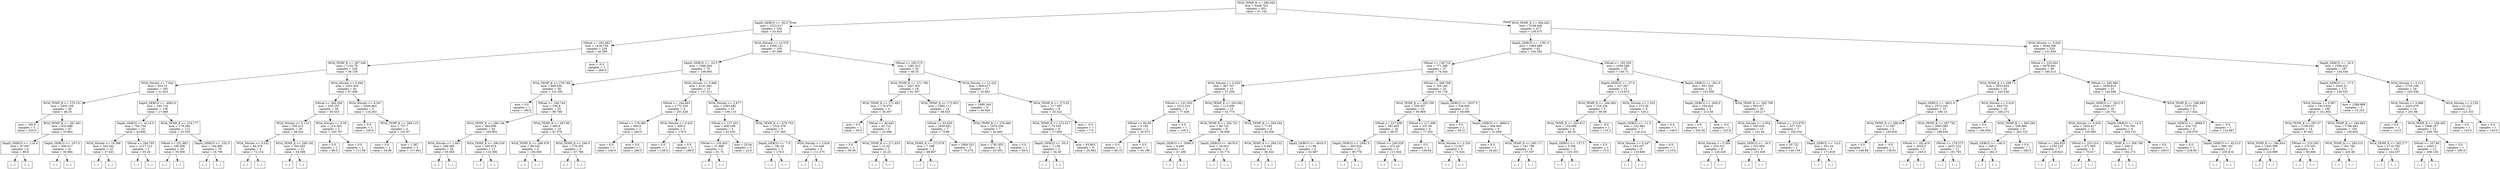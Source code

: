 digraph Tree {
node [shape=box] ;
0 [label="WOA_TEMP_K <= 290.644\nmse = 4448.743\nsamples = 651\nvalue = 97.145"] ;
1 [label="Depth_GEBCO <= -82.0\nmse = 2223.317\nsamples = 334\nvalue = 55.935"] ;
0 -> 1 [labeldistance=2.5, labelangle=45, headlabel="True"] ;
2 [label="SWrad <= 292.482\nmse = 1418.759\nsamples = 229\nvalue = 40.399"] ;
1 -> 2 ;
3 [label="WOA_TEMP_K <= 287.548\nmse = 1152.78\nsamples = 228\nvalue = 39.159"] ;
2 -> 3 ;
4 [label="WOA_Nitrate <= 7.642\nmse = 933.75\nsamples = 185\nvalue = 31.923"] ;
3 -> 4 ;
5 [label="WOA_TEMP_K <= 279.131\nmse = 2403.109\nsamples = 49\nvalue = 46.35"] ;
4 -> 5 ;
6 [label="mse = 100.0\nsamples = 2\nvalue = 220.0"] ;
5 -> 6 ;
7 [label="WOA_TEMP_K <= 281.491\nmse = 632.868\nsamples = 47\nvalue = 35.983"] ;
5 -> 7 ;
8 [label="Depth_GEBCO <= -116.0\nmse = 97.697\nsamples = 6\nvalue = 86.8"] ;
7 -> 8 ;
9 [label="(...)"] ;
8 -> 9 ;
16 [label="(...)"] ;
8 -> 16 ;
19 [label="Depth_GEBCO <= -107.0\nmse = 406.517\nsamples = 41\nvalue = 30.984"] ;
7 -> 19 ;
20 [label="(...)"] ;
19 -> 20 ;
73 [label="(...)"] ;
19 -> 73 ;
74 [label="Depth_GEBCO <= -4063.0\nmse = 345.716\nsamples = 136\nvalue = 27.068"] ;
4 -> 74 ;
75 [label="Depth_GEBCO <= -4114.0\nmse = 792.754\nsamples = 24\nvalue = 43.692"] ;
74 -> 75 ;
76 [label="WOA_Nitrate <= 18.396\nmse = 343.542\nsamples = 22\nvalue = 37.441"] ;
75 -> 76 ;
77 [label="(...)"] ;
76 -> 77 ;
86 [label="(...)"] ;
76 -> 86 ;
119 [label="SWrad <= 204.765\nmse = 1517.123\nsamples = 2\nvalue = 95.26"] ;
75 -> 119 ;
120 [label="(...)"] ;
119 -> 120 ;
121 [label="(...)"] ;
119 -> 121 ;
122 [label="WOA_TEMP_K <= 274.177\nmse = 179.395\nsamples = 112\nvalue = 23.533"] ;
74 -> 122 ;
123 [label="SWrad <= 251.882\nmse = 169.598\nsamples = 34\nvalue = 35.308"] ;
122 -> 123 ;
124 [label="(...)"] ;
123 -> 124 ;
169 [label="(...)"] ;
123 -> 169 ;
182 [label="Depth_GEBCO <= -102.5\nmse = 104.895\nsamples = 78\nvalue = 18.785"] ;
122 -> 182 ;
183 [label="(...)"] ;
182 -> 183 ;
286 [label="(...)"] ;
182 -> 286 ;
293 [label="WOA_Nitrate <= 5.949\nmse = 1002.404\nsamples = 43\nvalue = 67.499"] ;
3 -> 293 ;
294 [label="SWrad <= 260.558\nmse = 430.253\nsamples = 38\nvalue = 60.533"] ;
293 -> 294 ;
295 [label="WOA_Nitrate <= 0.114\nmse = 356.315\nsamples = 36\nvalue = 58.524"] ;
294 -> 295 ;
296 [label="WOA_Nitrate <= 0.032\nmse = 94.576\nsamples = 5\nvalue = 72.114"] ;
295 -> 296 ;
297 [label="(...)"] ;
296 -> 297 ;
298 [label="(...)"] ;
296 -> 298 ;
303 [label="WOA_TEMP_K <= 289.192\nmse = 362.655\nsamples = 31\nvalue = 54.388"] ;
295 -> 303 ;
304 [label="(...)"] ;
303 -> 304 ;
321 [label="(...)"] ;
303 -> 321 ;
354 [label="WOA_Nitrate <= 0.59\nmse = 214.383\nsamples = 2\nvalue = 100.707"] ;
294 -> 354 ;
355 [label="mse = 0.0\nsamples = 1\nvalue = 80.0"] ;
354 -> 355 ;
356 [label="mse = 0.0\nsamples = 1\nvalue = 111.06"] ;
354 -> 356 ;
357 [label="WOA_Nitrate <= 6.347\nmse = 2289.864\nsamples = 5\nvalue = 116.263"] ;
293 -> 357 ;
358 [label="mse = 0.0\nsamples = 1\nvalue = 230.6"] ;
357 -> 358 ;
359 [label="WOA_TEMP_K <= 289.119\nmse = 737.7\nsamples = 4\nvalue = 101.97"] ;
357 -> 359 ;
360 [label="mse = 0.0\nsamples = 1\nvalue = 54.96"] ;
359 -> 360 ;
361 [label="mse = 1.387\nsamples = 3\nvalue = 117.641"] ;
359 -> 361 ;
362 [label="mse = -0.0\nsamples = 1\nvalue = 260.0"] ;
2 -> 362 ;
363 [label="WOA_Nitrate <= 10.576\nmse = 2360.121\nsamples = 105\nvalue = 87.906"] ;
1 -> 363 ;
364 [label="Depth_GEBCO <= -22.5\nmse = 1588.293\nsamples = 70\nvalue = 108.905"] ;
363 -> 364 ;
365 [label="WOA_TEMP_K <= 278.769\nmse = 668.026\nsamples = 56\nvalue = 101.591"] ;
364 -> 365 ;
366 [label="mse = 0.0\nsamples = 1\nvalue = 180.0"] ;
365 -> 366 ;
367 [label="SWrad <= 184.744\nmse = 538.8\nsamples = 55\nvalue = 99.788"] ;
365 -> 367 ;
368 [label="WOA_TEMP_K <= 288.146\nmse = 464.809\nsamples = 45\nvalue = 103.892"] ;
367 -> 368 ;
369 [label="WOA_Nitrate <= 1.061\nmse = 268.485\nsamples = 34\nvalue = 95.583"] ;
368 -> 369 ;
370 [label="(...)"] ;
369 -> 370 ;
371 [label="(...)"] ;
369 -> 371 ;
414 [label="WOA_TEMP_K <= 290.534\nmse = 405.914\nsamples = 11\nvalue = 122.396"] ;
368 -> 414 ;
415 [label="(...)"] ;
414 -> 415 ;
430 [label="(...)"] ;
414 -> 430 ;
431 [label="WOA_TEMP_K <= 287.99\nmse = 460.8\nsamples = 10\nvalue = 81.578"] ;
367 -> 431 ;
432 [label="WOA_TEMP_K <= 286.478\nmse = 89.542\nsamples = 4\nvalue = 104.565"] ;
431 -> 432 ;
433 [label="(...)"] ;
432 -> 433 ;
438 [label="(...)"] ;
432 -> 438 ;
439 [label="WOA_TEMP_K <= 290.0\nmse = 176.303\nsamples = 6\nvalue = 67.786"] ;
431 -> 439 ;
440 [label="(...)"] ;
439 -> 440 ;
445 [label="(...)"] ;
439 -> 445 ;
450 [label="WOA_Nitrate <= 0.986\nmse = 4141.081\nsamples = 14\nvalue = 137.211"] ;
364 -> 450 ;
451 [label="SWrad <= 184.883\nmse = 1772.245\nsamples = 4\nvalue = 201.429"] ;
450 -> 451 ;
452 [label="SWrad <= 178.386\nmse = 400.0\nsamples = 2\nvalue = 260.0"] ;
451 -> 452 ;
453 [label="mse = 0.0\nsamples = 1\nvalue = 240.0"] ;
452 -> 453 ;
454 [label="mse = 0.0\nsamples = 1\nvalue = 280.0"] ;
452 -> 454 ;
455 [label="WOA_Nitrate <= 0.432\nmse = 400.0\nsamples = 2\nvalue = 178.0"] ;
451 -> 455 ;
456 [label="mse = 0.0\nsamples = 1\nvalue = 138.0"] ;
455 -> 456 ;
457 [label="mse = 0.0\nsamples = 1\nvalue = 188.0"] ;
455 -> 457 ;
458 [label="WOA_Nitrate <= 2.877\nmse = 2583.882\nsamples = 10\nvalue = 109.115"] ;
450 -> 458 ;
459 [label="SWrad <= 137.291\nmse = 806.299\nsamples = 4\nvalue = 62.033"] ;
458 -> 459 ;
460 [label="SWrad <= 105.403\nmse = 31.688\nsamples = 2\nvalue = 81.75"] ;
459 -> 460 ;
461 [label="(...)"] ;
460 -> 461 ;
462 [label="(...)"] ;
460 -> 462 ;
463 [label="mse = 23.04\nsamples = 2\nvalue = 22.6"] ;
459 -> 463 ;
464 [label="WOA_TEMP_K <= 279.753\nmse = 1522.376\nsamples = 6\nvalue = 137.365"] ;
458 -> 464 ;
465 [label="Depth_GEBCO <= -7.0\nmse = 182.25\nsamples = 2\nvalue = 176.5"] ;
464 -> 465 ;
466 [label="(...)"] ;
465 -> 466 ;
467 [label="(...)"] ;
465 -> 467 ;
468 [label="WOA_Nitrate <= 3.634\nmse = 714.048\nsamples = 4\nvalue = 111.275"] ;
464 -> 468 ;
469 [label="(...)"] ;
468 -> 469 ;
470 [label="(...)"] ;
468 -> 470 ;
475 [label="SWrad <= 195.273\nmse = 1481.012\nsamples = 35\nvalue = 49.35"] ;
363 -> 475 ;
476 [label="WOA_TEMP_K <= 271.706\nmse = 1627.831\nsamples = 18\nvalue = 61.597"] ;
475 -> 476 ;
477 [label="WOA_TEMP_K <= 271.402\nmse = 176.079\nsamples = 4\nvalue = 30.397"] ;
476 -> 477 ;
478 [label="mse = 0.0\nsamples = 1\nvalue = 56.9"] ;
477 -> 478 ;
479 [label="SWrad <= 49.645\nmse = 42.712\nsamples = 3\nvalue = 25.096"] ;
477 -> 479 ;
480 [label="mse = 0.0\nsamples = 1\nvalue = 36.56"] ;
479 -> 480 ;
481 [label="WOA_TEMP_K <= 271.635\nmse = 12.32\nsamples = 2\nvalue = 22.23"] ;
479 -> 481 ;
482 [label="(...)"] ;
481 -> 482 ;
483 [label="(...)"] ;
481 -> 483 ;
484 [label="WOA_TEMP_K <= 272.853\nmse = 1685.111\nsamples = 14\nvalue = 68.053"] ;
476 -> 484 ;
485 [label="SWrad <= 63.625\nmse = 1630.601\nsamples = 7\nvalue = 73.89"] ;
484 -> 485 ;
486 [label="WOA_TEMP_K <= 272.078\nmse = 7.398\nsamples = 2\nvalue = 68.807"] ;
485 -> 486 ;
487 [label="(...)"] ;
486 -> 487 ;
488 [label="(...)"] ;
486 -> 488 ;
489 [label="mse = 2064.323\nsamples = 5\nvalue = 75.276"] ;
485 -> 489 ;
490 [label="WOA_TEMP_K <= 276.866\nmse = 1674.504\nsamples = 7\nvalue = 62.605"] ;
484 -> 490 ;
491 [label="mse = 1781.952\nsamples = 6\nvalue = 63.505"] ;
490 -> 491 ;
492 [label="mse = 0.0\nsamples = 1\nvalue = 50.0"] ;
490 -> 492 ;
493 [label="WOA_Nitrate <= 13.422\nmse = 809.617\nsamples = 17\nvalue = 32.863"] ;
475 -> 493 ;
494 [label="mse = 1680.344\nsamples = 8\nvalue = 44.928"] ;
493 -> 494 ;
495 [label="WOA_TEMP_K <= 273.52\nmse = 117.567\nsamples = 9\nvalue = 25.322"] ;
493 -> 495 ;
496 [label="WOA_TEMP_K <= 272.417\nmse = 79.555\nsamples = 8\nvalue = 27.939"] ;
495 -> 496 ;
497 [label="Depth_GEBCO <= -50.5\nmse = 7.159\nsamples = 2\nvalue = 34.28"] ;
496 -> 497 ;
498 [label="(...)"] ;
497 -> 498 ;
499 [label="(...)"] ;
497 -> 499 ;
500 [label="mse = 83.803\nsamples = 6\nvalue = 26.882"] ;
496 -> 500 ;
501 [label="mse = -0.0\nsamples = 1\nvalue = 7.0"] ;
495 -> 501 ;
502 [label="WOA_TEMP_K <= 294.442\nmse = 3198.446\nsamples = 317\nvalue = 139.475"] ;
0 -> 502 [labeldistance=2.5, labelangle=-45, headlabel="False"] ;
503 [label="Depth_GEBCO <= -1781.0\nmse = 1964.488\nsamples = 82\nvalue = 104.392"] ;
502 -> 503 ;
504 [label="SWrad <= 138.724\nmse = 771.288\nsamples = 47\nvalue = 74.445"] ;
503 -> 504 ;
505 [label="WOA_Nitrate <= 0.325\nmse = 367.707\nsamples = 15\nvalue = 57.258"] ;
504 -> 505 ;
506 [label="SWrad <= 101.303\nmse = 1012.016\nsamples = 3\nvalue = 77.436"] ;
505 -> 506 ;
507 [label="SWrad <= 84.58\nmse = 6.184\nsamples = 2\nvalue = 45.673"] ;
506 -> 507 ;
508 [label="mse = 0.0\nsamples = 1\nvalue = 48.16"] ;
507 -> 508 ;
509 [label="mse = 0.0\nsamples = 1\nvalue = 43.186"] ;
507 -> 509 ;
510 [label="mse = 0.0\nsamples = 1\nvalue = 109.2"] ;
506 -> 510 ;
511 [label="WOA_TEMP_K <= 293.942\nmse = 113.939\nsamples = 12\nvalue = 52.774"] ;
505 -> 511 ;
512 [label="WOA_TEMP_K <= 292.751\nmse = 80.723\nsamples = 8\nvalue = 56.908"] ;
511 -> 512 ;
513 [label="Depth_GEBCO <= -5066.0\nmse = 6.465\nsamples = 4\nvalue = 47.296"] ;
512 -> 513 ;
514 [label="(...)"] ;
513 -> 514 ;
515 [label="(...)"] ;
513 -> 515 ;
520 [label="Depth_GEBCO <= -4678.0\nmse = 20.623\nsamples = 4\nvalue = 63.774"] ;
512 -> 520 ;
521 [label="(...)"] ;
520 -> 521 ;
524 [label="(...)"] ;
520 -> 524 ;
527 [label="WOA_TEMP_K <= 294.204\nmse = 77.82\nsamples = 4\nvalue = 44.506"] ;
511 -> 527 ;
528 [label="WOA_TEMP_K <= 294.132\nmse = 9.863\nsamples = 2\nvalue = 36.324"] ;
527 -> 528 ;
529 [label="(...)"] ;
528 -> 529 ;
530 [label="(...)"] ;
528 -> 530 ;
531 [label="Depth_GEBCO <= -4016.5\nmse = 11.89\nsamples = 2\nvalue = 52.687"] ;
527 -> 531 ;
532 [label="(...)"] ;
531 -> 532 ;
533 [label="(...)"] ;
531 -> 533 ;
534 [label="SWrad <= 269.768\nmse = 764.185\nsamples = 32\nvalue = 81.716"] ;
504 -> 534 ;
535 [label="WOA_TEMP_K <= 293.159\nmse = 559.637\nsamples = 22\nvalue = 90.968"] ;
534 -> 535 ;
536 [label="SWrad <= 227.938\nmse = 581.405\nsamples = 16\nvalue = 98.37"] ;
535 -> 536 ;
537 [label="Depth_GEBCO <= -2891.5\nmse = 493.024\nsamples = 11\nvalue = 90.776"] ;
536 -> 537 ;
538 [label="(...)"] ;
537 -> 538 ;
555 [label="(...)"] ;
537 -> 555 ;
556 [label="SWrad <= 240.529\nmse = 472.44\nsamples = 5\nvalue = 111.026"] ;
536 -> 556 ;
557 [label="(...)"] ;
556 -> 557 ;
562 [label="(...)"] ;
556 -> 562 ;
565 [label="SWrad <= 217.696\nmse = 231.56\nsamples = 6\nvalue = 77.303"] ;
535 -> 565 ;
566 [label="mse = 0.0\nsamples = 1\nvalue = 128.64"] ;
565 -> 566 ;
567 [label="WOA_Nitrate <= 3.334\nmse = 12.927\nsamples = 5\nvalue = 73.024"] ;
565 -> 567 ;
568 [label="(...)"] ;
567 -> 568 ;
575 [label="(...)"] ;
567 -> 575 ;
576 [label="Depth_GEBCO <= -5037.5\nmse = 536.865\nsamples = 10\nvalue = 58.896"] ;
534 -> 576 ;
577 [label="mse = 0.0\nsamples = 1\nvalue = 90.21"] ;
576 -> 577 ;
578 [label="Depth_GEBCO <= -4965.0\nmse = 364.663\nsamples = 9\nvalue = 51.068"] ;
576 -> 578 ;
579 [label="mse = 0.0\nsamples = 1\nvalue = 18.421"] ;
578 -> 579 ;
580 [label="WOA_TEMP_K <= 293.171\nmse = 181.798\nsamples = 8\nvalue = 57.597"] ;
578 -> 580 ;
581 [label="(...)"] ;
580 -> 581 ;
588 [label="(...)"] ;
580 -> 588 ;
589 [label="SWrad <= 182.555\nmse = 1004.288\nsamples = 35\nvalue = 140.72"] ;
503 -> 589 ;
590 [label="Depth_GEBCO <= -27.0\nmse = 327.047\nsamples = 13\nvalue = 114.915"] ;
589 -> 590 ;
591 [label="WOA_TEMP_K <= 294.394\nmse = 155.334\nsamples = 5\nvalue = 99.06"] ;
590 -> 591 ;
592 [label="WOA_TEMP_K <= 293.913\nmse = 154.688\nsamples = 4\nvalue = 96.25"] ;
591 -> 592 ;
593 [label="Depth_GEBCO <= -157.5\nmse = 5.556\nsamples = 3\nvalue = 103.333"] ;
592 -> 593 ;
594 [label="(...)"] ;
593 -> 594 ;
595 [label="(...)"] ;
593 -> 595 ;
596 [label="mse = 0.0\nsamples = 1\nvalue = 75.0"] ;
592 -> 596 ;
597 [label="mse = -0.0\nsamples = 1\nvalue = 110.3"] ;
591 -> 597 ;
598 [label="WOA_Nitrate <= 1.532\nmse = 272.56\nsamples = 8\nvalue = 120.2"] ;
590 -> 598 ;
599 [label="Depth_GEBCO <= -11.0\nmse = 232.883\nsamples = 7\nvalue = 118.214"] ;
598 -> 599 ;
600 [label="WOA_Nitrate <= 0.247\nmse = 245.207\nsamples = 6\nvalue = 118.846"] ;
599 -> 600 ;
601 [label="(...)"] ;
600 -> 601 ;
602 [label="(...)"] ;
600 -> 602 ;
605 [label="mse = 0.0\nsamples = 1\nvalue = 110.0"] ;
599 -> 605 ;
606 [label="mse = 0.0\nsamples = 1\nvalue = 148.0"] ;
598 -> 606 ;
607 [label="Depth_GEBCO <= -361.0\nmse = 851.359\nsamples = 22\nvalue = 153.308"] ;
589 -> 607 ;
608 [label="Depth_GEBCO <= -600.5\nmse = 104.453\nsamples = 2\nvalue = 213.58"] ;
607 -> 608 ;
609 [label="mse = 0.0\nsamples = 1\nvalue = 203.36"] ;
608 -> 609 ;
610 [label="mse = -0.0\nsamples = 1\nvalue = 223.8"] ;
608 -> 610 ;
611 [label="WOA_TEMP_K <= 292.799\nmse = 693.817\nsamples = 20\nvalue = 150.217"] ;
607 -> 611 ;
612 [label="WOA_Nitrate <= 2.554\nmse = 595.034\nsamples = 13\nvalue = 141.92"] ;
611 -> 612 ;
613 [label="WOA_Nitrate <= 0.304\nmse = 255.531\nsamples = 8\nvalue = 126.429"] ;
612 -> 613 ;
614 [label="(...)"] ;
613 -> 614 ;
617 [label="(...)"] ;
613 -> 617 ;
622 [label="Depth_GEBCO <= -16.5\nmse = 332.959\nsamples = 5\nvalue = 161.636"] ;
612 -> 622 ;
623 [label="(...)"] ;
622 -> 623 ;
626 [label="(...)"] ;
622 -> 626 ;
631 [label="SWrad <= 215.879\nmse = 527.745\nsamples = 7\nvalue = 165.034"] ;
611 -> 631 ;
632 [label="mse = 20.722\nsamples = 2\nvalue = 140.159"] ;
631 -> 632 ;
633 [label="Depth_GEBCO <= -14.5\nmse = 451.24\nsamples = 5\nvalue = 171.818"] ;
631 -> 633 ;
634 [label="(...)"] ;
633 -> 634 ;
637 [label="(...)"] ;
633 -> 637 ;
638 [label="WOA_Nitrate <= 0.044\nmse = 3044.206\nsamples = 235\nvalue = 151.939"] ;
502 -> 638 ;
639 [label="SWrad <= 225.642\nmse = 4679.661\nsamples = 48\nvalue = 180.514"] ;
638 -> 639 ;
640 [label="WOA_TEMP_K <= 298.73\nmse = 2933.624\nsamples = 25\nvalue = 220.526"] ;
639 -> 640 ;
641 [label="Depth_GEBCO <= -4831.0\nmse = 2572.162\nsamples = 15\nvalue = 190.14"] ;
640 -> 641 ;
642 [label="WOA_TEMP_K <= 296.914\nmse = 21.587\nsamples = 2\nvalue = 156.928"] ;
641 -> 642 ;
643 [label="mse = 0.0\nsamples = 1\nvalue = 148.88"] ;
642 -> 643 ;
644 [label="mse = -0.0\nsamples = 1\nvalue = 159.61"] ;
642 -> 644 ;
645 [label="WOA_TEMP_K <= 297.792\nmse = 2865.085\nsamples = 13\nvalue = 198.444"] ;
641 -> 645 ;
646 [label="SWrad <= 192.419\nmse = 2025.0\nsamples = 2\nvalue = 245.0"] ;
645 -> 646 ;
647 [label="(...)"] ;
646 -> 647 ;
648 [label="(...)"] ;
646 -> 648 ;
649 [label="SWrad <= 179.573\nmse = 2631.222\nsamples = 11\nvalue = 191.793"] ;
645 -> 649 ;
650 [label="(...)"] ;
649 -> 650 ;
651 [label="(...)"] ;
649 -> 651 ;
656 [label="WOA_Nitrate <= 0.018\nmse = 994.751\nsamples = 10\nvalue = 256.274"] ;
640 -> 656 ;
657 [label="mse = 0.0\nsamples = 1\nvalue = 146.656"] ;
656 -> 657 ;
658 [label="WOA_TEMP_K <= 300.284\nmse = 258.984\nsamples = 9\nvalue = 263.125"] ;
656 -> 658 ;
659 [label="Depth_GEBCO <= -140.5\nmse = 256.0\nsamples = 8\nvalue = 262.0"] ;
658 -> 659 ;
660 [label="(...)"] ;
659 -> 660 ;
661 [label="(...)"] ;
659 -> 661 ;
664 [label="mse = 0.0\nsamples = 1\nvalue = 280.0"] ;
658 -> 664 ;
665 [label="SWrad <= 295.966\nmse = 3506.819\nsamples = 23\nvalue = 144.406"] ;
639 -> 665 ;
666 [label="Depth_GEBCO <= -3411.5\nmse = 2368.377\nsamples = 18\nvalue = 126.701"] ;
665 -> 666 ;
667 [label="WOA_Nitrate <= 0.024\nmse = 1834.817\nsamples = 12\nvalue = 105.485"] ;
666 -> 667 ;
668 [label="SWrad <= 264.929\nmse = 1354.143\nsamples = 7\nvalue = 129.624"] ;
667 -> 668 ;
669 [label="(...)"] ;
668 -> 669 ;
674 [label="(...)"] ;
668 -> 674 ;
679 [label="SWrad <= 233.314\nmse = 471.695\nsamples = 5\nvalue = 70.617"] ;
667 -> 679 ;
680 [label="(...)"] ;
679 -> 680 ;
681 [label="(...)"] ;
679 -> 681 ;
688 [label="Depth_GEBCO <= -14.5\nmse = 734.794\nsamples = 6\nvalue = 169.133"] ;
666 -> 688 ;
689 [label="WOA_TEMP_K <= 300.788\nmse = 639.3\nsamples = 5\nvalue = 162.273"] ;
688 -> 689 ;
690 [label="(...)"] ;
689 -> 690 ;
695 [label="(...)"] ;
689 -> 695 ;
696 [label="mse = 0.0\nsamples = 1\nvalue = 200.0"] ;
688 -> 696 ;
697 [label="WOA_TEMP_K <= 298.895\nmse = 1575.531\nsamples = 5\nvalue = 217.442"] ;
665 -> 697 ;
698 [label="Depth_GEBCO <= -4999.5\nmse = 334.725\nsamples = 4\nvalue = 230.979"] ;
697 -> 698 ;
699 [label="mse = 0.0\nsamples = 1\nvalue = 218.84"] ;
698 -> 699 ;
700 [label="Depth_GEBCO <= -4213.5\nmse = 386.102\nsamples = 3\nvalue = 235.834"] ;
698 -> 700 ;
701 [label="(...)"] ;
700 -> 701 ;
702 [label="(...)"] ;
700 -> 702 ;
703 [label="mse = -0.0\nsamples = 1\nvalue = 122.687"] ;
697 -> 703 ;
704 [label="Depth_GEBCO <= -16.5\nmse = 2356.431\nsamples = 187\nvalue = 144.558"] ;
638 -> 704 ;
705 [label="Depth_GEBCO <= -17.5\nmse = 2045.51\nsamples = 171\nvalue = 139.553"] ;
704 -> 705 ;
706 [label="WOA_Nitrate <= 0.067\nmse = 1913.824\nsamples = 168\nvalue = 141.802"] ;
705 -> 706 ;
707 [label="WOA_TEMP_K <= 297.47\nmse = 1160.031\nsamples = 14\nvalue = 97.641"] ;
706 -> 707 ;
708 [label="WOA_TEMP_K <= 296.954\nmse = 1405.596\nsamples = 6\nvalue = 124.899"] ;
707 -> 708 ;
709 [label="(...)"] ;
708 -> 709 ;
712 [label="(...)"] ;
708 -> 712 ;
717 [label="SWrad <= 210.293\nmse = 270.291\nsamples = 8\nvalue = 80.866"] ;
707 -> 717 ;
718 [label="(...)"] ;
717 -> 718 ;
721 [label="(...)"] ;
717 -> 721 ;
730 [label="WOA_TEMP_K <= 294.663\nmse = 1796.403\nsamples = 154\nvalue = 145.603"] ;
706 -> 730 ;
731 [label="WOA_TEMP_K <= 294.515\nmse = 164.746\nsamples = 2\nvalue = 220.48"] ;
730 -> 731 ;
732 [label="(...)"] ;
731 -> 732 ;
733 [label="(...)"] ;
731 -> 733 ;
734 [label="WOA_TEMP_K <= 302.277\nmse = 1710.793\nsamples = 152\nvalue = 144.037"] ;
730 -> 734 ;
735 [label="(...)"] ;
734 -> 735 ;
980 [label="(...)"] ;
734 -> 980 ;
985 [label="mse = 1388.889\nsamples = 3\nvalue = 73.333"] ;
705 -> 985 ;
986 [label="WOA_Nitrate <= 0.212\nmse = 2755.106\nsamples = 16\nvalue = 193.536"] ;
704 -> 986 ;
987 [label="WOA_Nitrate <= 0.066\nmse = 2420.678\nsamples = 14\nvalue = 201.96"] ;
986 -> 987 ;
988 [label="mse = 0.0\nsamples = 1\nvalue = 112.0"] ;
987 -> 988 ;
989 [label="WOA_TEMP_K <= 299.492\nmse = 1866.257\nsamples = 13\nvalue = 209.783"] ;
987 -> 989 ;
990 [label="SWrad <= 167.68\nmse = 1645.3\nsamples = 12\nvalue = 206.136"] ;
989 -> 990 ;
991 [label="(...)"] ;
990 -> 991 ;
1000 [label="(...)"] ;
990 -> 1000 ;
1007 [label="mse = 0.0\nsamples = 1\nvalue = 290.0"] ;
989 -> 1007 ;
1008 [label="WOA_Nitrate <= 0.254\nmse = 22.222\nsamples = 2\nvalue = 123.333"] ;
986 -> 1008 ;
1009 [label="mse = 0.0\nsamples = 1\nvalue = 120.0"] ;
1008 -> 1009 ;
1010 [label="mse = 0.0\nsamples = 1\nvalue = 130.0"] ;
1008 -> 1010 ;
}